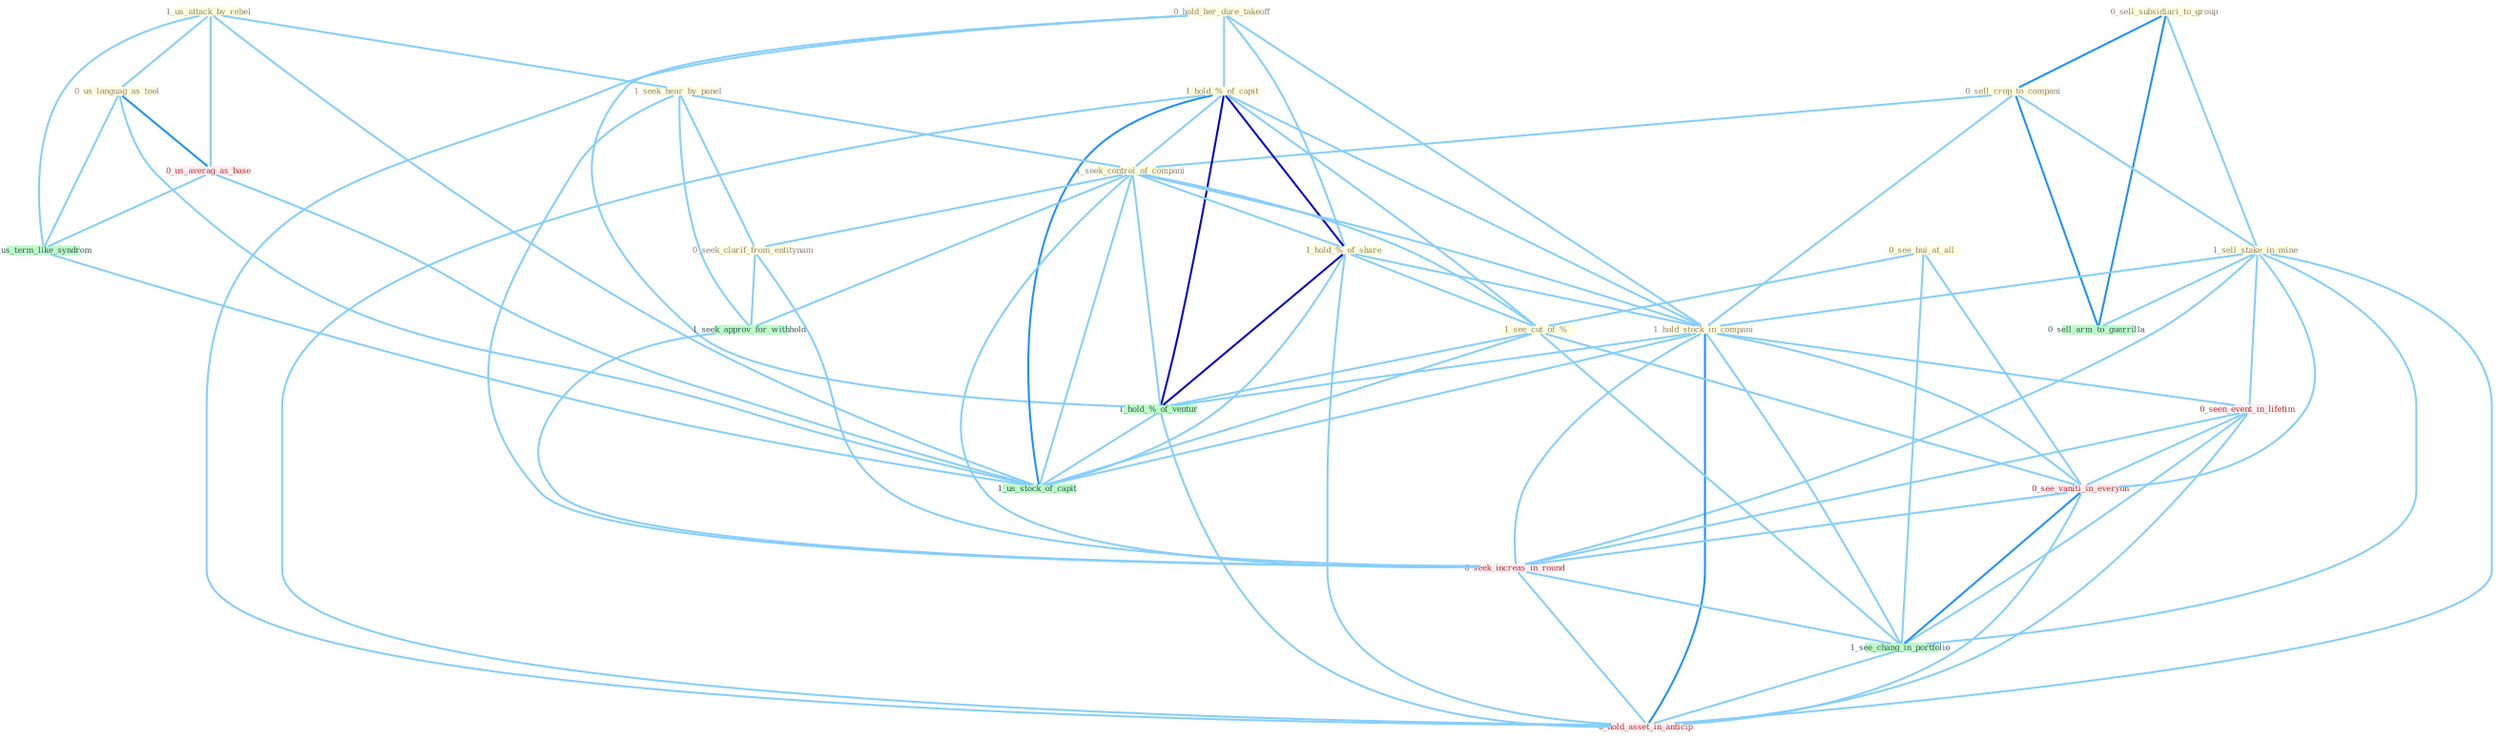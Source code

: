 Graph G{ 
    node
    [shape=polygon,style=filled,width=.5,height=.06,color="#BDFCC9",fixedsize=true,fontsize=4,
    fontcolor="#2f4f4f"];
    {node
    [color="#ffffe0", fontcolor="#8b7d6b"] "1_us_attack_by_rebel " "0_see_bui_at_all " "0_sell_subsidiari_to_group " "0_sell_crop_to_compani " "0_hold_her_dure_takeoff " "1_sell_stake_in_mine " "1_hold_%_of_capit " "1_seek_hear_by_panel " "0_us_languag_as_tool " "1_seek_control_of_compani " "1_hold_%_of_share " "0_seek_clarif_from_entitynam " "1_hold_stock_in_compani " "1_see_cut_of_% "}
{node [color="#fff0f5", fontcolor="#b22222"] "0_seen_event_in_lifetim " "0_us_averag_as_base " "0_see_vaniti_in_everyon " "0_seek_increas_in_round " "0_hold_asset_in_anticip "}
edge [color="#B0E2FF"];

	"1_us_attack_by_rebel " -- "1_seek_hear_by_panel " [w="1", color="#87cefa" ];
	"1_us_attack_by_rebel " -- "0_us_languag_as_tool " [w="1", color="#87cefa" ];
	"1_us_attack_by_rebel " -- "0_us_averag_as_base " [w="1", color="#87cefa" ];
	"1_us_attack_by_rebel " -- "1_us_term_like_syndrom " [w="1", color="#87cefa" ];
	"1_us_attack_by_rebel " -- "1_us_stock_of_capit " [w="1", color="#87cefa" ];
	"0_see_bui_at_all " -- "1_see_cut_of_% " [w="1", color="#87cefa" ];
	"0_see_bui_at_all " -- "0_see_vaniti_in_everyon " [w="1", color="#87cefa" ];
	"0_see_bui_at_all " -- "1_see_chang_in_portfolio " [w="1", color="#87cefa" ];
	"0_sell_subsidiari_to_group " -- "0_sell_crop_to_compani " [w="2", color="#1e90ff" , len=0.8];
	"0_sell_subsidiari_to_group " -- "1_sell_stake_in_mine " [w="1", color="#87cefa" ];
	"0_sell_subsidiari_to_group " -- "0_sell_arm_to_guerrilla " [w="2", color="#1e90ff" , len=0.8];
	"0_sell_crop_to_compani " -- "1_sell_stake_in_mine " [w="1", color="#87cefa" ];
	"0_sell_crop_to_compani " -- "1_seek_control_of_compani " [w="1", color="#87cefa" ];
	"0_sell_crop_to_compani " -- "1_hold_stock_in_compani " [w="1", color="#87cefa" ];
	"0_sell_crop_to_compani " -- "0_sell_arm_to_guerrilla " [w="2", color="#1e90ff" , len=0.8];
	"0_hold_her_dure_takeoff " -- "1_hold_%_of_capit " [w="1", color="#87cefa" ];
	"0_hold_her_dure_takeoff " -- "1_hold_%_of_share " [w="1", color="#87cefa" ];
	"0_hold_her_dure_takeoff " -- "1_hold_stock_in_compani " [w="1", color="#87cefa" ];
	"0_hold_her_dure_takeoff " -- "1_hold_%_of_ventur " [w="1", color="#87cefa" ];
	"0_hold_her_dure_takeoff " -- "0_hold_asset_in_anticip " [w="1", color="#87cefa" ];
	"1_sell_stake_in_mine " -- "1_hold_stock_in_compani " [w="1", color="#87cefa" ];
	"1_sell_stake_in_mine " -- "0_seen_event_in_lifetim " [w="1", color="#87cefa" ];
	"1_sell_stake_in_mine " -- "0_see_vaniti_in_everyon " [w="1", color="#87cefa" ];
	"1_sell_stake_in_mine " -- "0_sell_arm_to_guerrilla " [w="1", color="#87cefa" ];
	"1_sell_stake_in_mine " -- "0_seek_increas_in_round " [w="1", color="#87cefa" ];
	"1_sell_stake_in_mine " -- "1_see_chang_in_portfolio " [w="1", color="#87cefa" ];
	"1_sell_stake_in_mine " -- "0_hold_asset_in_anticip " [w="1", color="#87cefa" ];
	"1_hold_%_of_capit " -- "1_seek_control_of_compani " [w="1", color="#87cefa" ];
	"1_hold_%_of_capit " -- "1_hold_%_of_share " [w="3", color="#0000cd" , len=0.6];
	"1_hold_%_of_capit " -- "1_hold_stock_in_compani " [w="1", color="#87cefa" ];
	"1_hold_%_of_capit " -- "1_see_cut_of_% " [w="1", color="#87cefa" ];
	"1_hold_%_of_capit " -- "1_hold_%_of_ventur " [w="3", color="#0000cd" , len=0.6];
	"1_hold_%_of_capit " -- "1_us_stock_of_capit " [w="2", color="#1e90ff" , len=0.8];
	"1_hold_%_of_capit " -- "0_hold_asset_in_anticip " [w="1", color="#87cefa" ];
	"1_seek_hear_by_panel " -- "1_seek_control_of_compani " [w="1", color="#87cefa" ];
	"1_seek_hear_by_panel " -- "0_seek_clarif_from_entitynam " [w="1", color="#87cefa" ];
	"1_seek_hear_by_panel " -- "1_seek_approv_for_withhold " [w="1", color="#87cefa" ];
	"1_seek_hear_by_panel " -- "0_seek_increas_in_round " [w="1", color="#87cefa" ];
	"0_us_languag_as_tool " -- "0_us_averag_as_base " [w="2", color="#1e90ff" , len=0.8];
	"0_us_languag_as_tool " -- "1_us_term_like_syndrom " [w="1", color="#87cefa" ];
	"0_us_languag_as_tool " -- "1_us_stock_of_capit " [w="1", color="#87cefa" ];
	"1_seek_control_of_compani " -- "1_hold_%_of_share " [w="1", color="#87cefa" ];
	"1_seek_control_of_compani " -- "0_seek_clarif_from_entitynam " [w="1", color="#87cefa" ];
	"1_seek_control_of_compani " -- "1_hold_stock_in_compani " [w="1", color="#87cefa" ];
	"1_seek_control_of_compani " -- "1_see_cut_of_% " [w="1", color="#87cefa" ];
	"1_seek_control_of_compani " -- "1_seek_approv_for_withhold " [w="1", color="#87cefa" ];
	"1_seek_control_of_compani " -- "1_hold_%_of_ventur " [w="1", color="#87cefa" ];
	"1_seek_control_of_compani " -- "0_seek_increas_in_round " [w="1", color="#87cefa" ];
	"1_seek_control_of_compani " -- "1_us_stock_of_capit " [w="1", color="#87cefa" ];
	"1_hold_%_of_share " -- "1_hold_stock_in_compani " [w="1", color="#87cefa" ];
	"1_hold_%_of_share " -- "1_see_cut_of_% " [w="1", color="#87cefa" ];
	"1_hold_%_of_share " -- "1_hold_%_of_ventur " [w="3", color="#0000cd" , len=0.6];
	"1_hold_%_of_share " -- "1_us_stock_of_capit " [w="1", color="#87cefa" ];
	"1_hold_%_of_share " -- "0_hold_asset_in_anticip " [w="1", color="#87cefa" ];
	"0_seek_clarif_from_entitynam " -- "1_seek_approv_for_withhold " [w="1", color="#87cefa" ];
	"0_seek_clarif_from_entitynam " -- "0_seek_increas_in_round " [w="1", color="#87cefa" ];
	"1_hold_stock_in_compani " -- "0_seen_event_in_lifetim " [w="1", color="#87cefa" ];
	"1_hold_stock_in_compani " -- "1_hold_%_of_ventur " [w="1", color="#87cefa" ];
	"1_hold_stock_in_compani " -- "0_see_vaniti_in_everyon " [w="1", color="#87cefa" ];
	"1_hold_stock_in_compani " -- "0_seek_increas_in_round " [w="1", color="#87cefa" ];
	"1_hold_stock_in_compani " -- "1_us_stock_of_capit " [w="1", color="#87cefa" ];
	"1_hold_stock_in_compani " -- "1_see_chang_in_portfolio " [w="1", color="#87cefa" ];
	"1_hold_stock_in_compani " -- "0_hold_asset_in_anticip " [w="2", color="#1e90ff" , len=0.8];
	"1_see_cut_of_% " -- "1_hold_%_of_ventur " [w="1", color="#87cefa" ];
	"1_see_cut_of_% " -- "0_see_vaniti_in_everyon " [w="1", color="#87cefa" ];
	"1_see_cut_of_% " -- "1_us_stock_of_capit " [w="1", color="#87cefa" ];
	"1_see_cut_of_% " -- "1_see_chang_in_portfolio " [w="1", color="#87cefa" ];
	"0_seen_event_in_lifetim " -- "0_see_vaniti_in_everyon " [w="1", color="#87cefa" ];
	"0_seen_event_in_lifetim " -- "0_seek_increas_in_round " [w="1", color="#87cefa" ];
	"0_seen_event_in_lifetim " -- "1_see_chang_in_portfolio " [w="1", color="#87cefa" ];
	"0_seen_event_in_lifetim " -- "0_hold_asset_in_anticip " [w="1", color="#87cefa" ];
	"0_us_averag_as_base " -- "1_us_term_like_syndrom " [w="1", color="#87cefa" ];
	"0_us_averag_as_base " -- "1_us_stock_of_capit " [w="1", color="#87cefa" ];
	"1_us_term_like_syndrom " -- "1_us_stock_of_capit " [w="1", color="#87cefa" ];
	"1_seek_approv_for_withhold " -- "0_seek_increas_in_round " [w="1", color="#87cefa" ];
	"1_hold_%_of_ventur " -- "1_us_stock_of_capit " [w="1", color="#87cefa" ];
	"1_hold_%_of_ventur " -- "0_hold_asset_in_anticip " [w="1", color="#87cefa" ];
	"0_see_vaniti_in_everyon " -- "0_seek_increas_in_round " [w="1", color="#87cefa" ];
	"0_see_vaniti_in_everyon " -- "1_see_chang_in_portfolio " [w="2", color="#1e90ff" , len=0.8];
	"0_see_vaniti_in_everyon " -- "0_hold_asset_in_anticip " [w="1", color="#87cefa" ];
	"0_seek_increas_in_round " -- "1_see_chang_in_portfolio " [w="1", color="#87cefa" ];
	"0_seek_increas_in_round " -- "0_hold_asset_in_anticip " [w="1", color="#87cefa" ];
	"1_see_chang_in_portfolio " -- "0_hold_asset_in_anticip " [w="1", color="#87cefa" ];
}